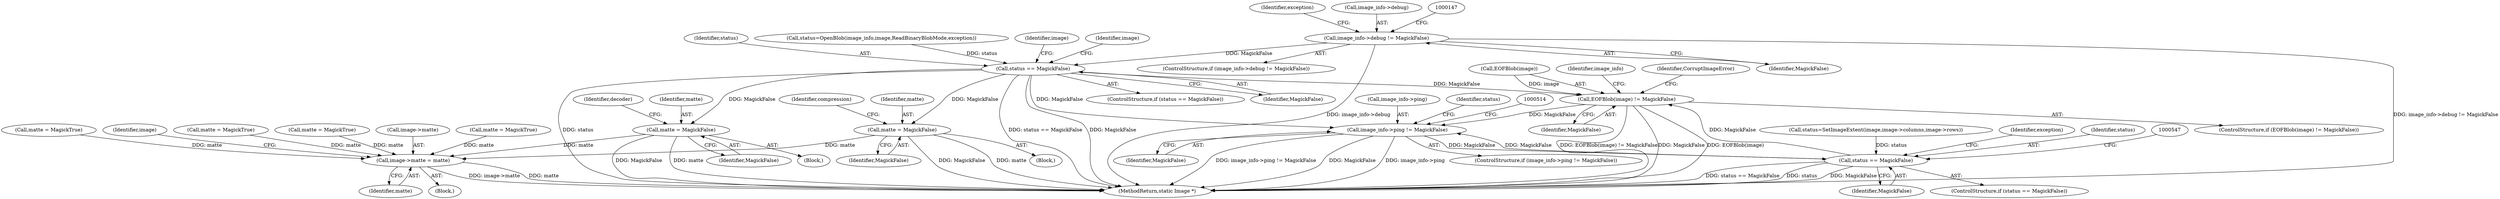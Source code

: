 digraph "0_ImageMagick_f5910e91b0778e03ded45b9022be8eb8f77942cd@pointer" {
"1000141" [label="(Call,image_info->debug != MagickFalse)"];
"1000179" [label="(Call,status == MagickFalse)"];
"1000294" [label="(Call,matte = MagickFalse)"];
"1000467" [label="(Call,image->matte = matte)"];
"1000319" [label="(Call,matte = MagickFalse)"];
"1000443" [label="(Call,EOFBlob(image) != MagickFalse)"];
"1000507" [label="(Call,image_info->ping != MagickFalse)"];
"1000531" [label="(Call,status == MagickFalse)"];
"1000444" [label="(Call,EOFBlob(image))"];
"1000318" [label="(Block,)"];
"1000451" [label="(Identifier,image_info)"];
"1000157" [label="(Identifier,exception)"];
"1000443" [label="(Call,EOFBlob(image) != MagickFalse)"];
"1000520" [label="(Call,status=SetImageExtent(image,image->columns,image->rows))"];
"1000343" [label="(Call,matte = MagickTrue)"];
"1000179" [label="(Call,status == MagickFalse)"];
"1000467" [label="(Call,image->matte = matte)"];
"1000294" [label="(Call,matte = MagickFalse)"];
"1000508" [label="(Call,image_info->ping)"];
"1000296" [label="(Identifier,MagickFalse)"];
"1000442" [label="(ControlStructure,if (EOFBlob(image) != MagickFalse))"];
"1000319" [label="(Call,matte = MagickFalse)"];
"1000178" [label="(ControlStructure,if (status == MagickFalse))"];
"1000145" [label="(Identifier,MagickFalse)"];
"1000506" [label="(ControlStructure,if (image_info->ping != MagickFalse))"];
"1000536" [label="(Identifier,exception)"];
"1000180" [label="(Identifier,status)"];
"1000140" [label="(ControlStructure,if (image_info->debug != MagickFalse))"];
"1000298" [label="(Identifier,decoder)"];
"1000171" [label="(Call,status=OpenBlob(image_info,image,ReadBinaryBlobMode,exception))"];
"1000194" [label="(Identifier,image)"];
"1000532" [label="(Identifier,status)"];
"1000474" [label="(Identifier,image)"];
"1000507" [label="(Call,image_info->ping != MagickFalse)"];
"1000323" [label="(Identifier,compression)"];
"1000261" [label="(Call,matte = MagickTrue)"];
"1000436" [label="(Block,)"];
"1000253" [label="(Call,matte = MagickTrue)"];
"1000531" [label="(Call,status == MagickFalse)"];
"1000533" [label="(Identifier,MagickFalse)"];
"1000181" [label="(Identifier,MagickFalse)"];
"1000448" [label="(Identifier,CorruptImageError)"];
"1000184" [label="(Identifier,image)"];
"1000142" [label="(Call,image_info->debug)"];
"1000471" [label="(Identifier,matte)"];
"1000468" [label="(Call,image->matte)"];
"1000321" [label="(Identifier,MagickFalse)"];
"1000320" [label="(Identifier,matte)"];
"1000141" [label="(Call,image_info->debug != MagickFalse)"];
"1000530" [label="(ControlStructure,if (status == MagickFalse))"];
"1000446" [label="(Identifier,MagickFalse)"];
"1000295" [label="(Identifier,matte)"];
"1000293" [label="(Block,)"];
"1000331" [label="(Call,matte = MagickTrue)"];
"1000570" [label="(MethodReturn,static Image *)"];
"1000521" [label="(Identifier,status)"];
"1000511" [label="(Identifier,MagickFalse)"];
"1000141" -> "1000140"  [label="AST: "];
"1000141" -> "1000145"  [label="CFG: "];
"1000142" -> "1000141"  [label="AST: "];
"1000145" -> "1000141"  [label="AST: "];
"1000147" -> "1000141"  [label="CFG: "];
"1000157" -> "1000141"  [label="CFG: "];
"1000141" -> "1000570"  [label="DDG: image_info->debug"];
"1000141" -> "1000570"  [label="DDG: image_info->debug != MagickFalse"];
"1000141" -> "1000179"  [label="DDG: MagickFalse"];
"1000179" -> "1000178"  [label="AST: "];
"1000179" -> "1000181"  [label="CFG: "];
"1000180" -> "1000179"  [label="AST: "];
"1000181" -> "1000179"  [label="AST: "];
"1000184" -> "1000179"  [label="CFG: "];
"1000194" -> "1000179"  [label="CFG: "];
"1000179" -> "1000570"  [label="DDG: status == MagickFalse"];
"1000179" -> "1000570"  [label="DDG: MagickFalse"];
"1000179" -> "1000570"  [label="DDG: status"];
"1000171" -> "1000179"  [label="DDG: status"];
"1000179" -> "1000294"  [label="DDG: MagickFalse"];
"1000179" -> "1000319"  [label="DDG: MagickFalse"];
"1000179" -> "1000443"  [label="DDG: MagickFalse"];
"1000179" -> "1000507"  [label="DDG: MagickFalse"];
"1000294" -> "1000293"  [label="AST: "];
"1000294" -> "1000296"  [label="CFG: "];
"1000295" -> "1000294"  [label="AST: "];
"1000296" -> "1000294"  [label="AST: "];
"1000298" -> "1000294"  [label="CFG: "];
"1000294" -> "1000570"  [label="DDG: MagickFalse"];
"1000294" -> "1000570"  [label="DDG: matte"];
"1000294" -> "1000467"  [label="DDG: matte"];
"1000467" -> "1000436"  [label="AST: "];
"1000467" -> "1000471"  [label="CFG: "];
"1000468" -> "1000467"  [label="AST: "];
"1000471" -> "1000467"  [label="AST: "];
"1000474" -> "1000467"  [label="CFG: "];
"1000467" -> "1000570"  [label="DDG: image->matte"];
"1000467" -> "1000570"  [label="DDG: matte"];
"1000343" -> "1000467"  [label="DDG: matte"];
"1000253" -> "1000467"  [label="DDG: matte"];
"1000331" -> "1000467"  [label="DDG: matte"];
"1000261" -> "1000467"  [label="DDG: matte"];
"1000319" -> "1000467"  [label="DDG: matte"];
"1000319" -> "1000318"  [label="AST: "];
"1000319" -> "1000321"  [label="CFG: "];
"1000320" -> "1000319"  [label="AST: "];
"1000321" -> "1000319"  [label="AST: "];
"1000323" -> "1000319"  [label="CFG: "];
"1000319" -> "1000570"  [label="DDG: MagickFalse"];
"1000319" -> "1000570"  [label="DDG: matte"];
"1000443" -> "1000442"  [label="AST: "];
"1000443" -> "1000446"  [label="CFG: "];
"1000444" -> "1000443"  [label="AST: "];
"1000446" -> "1000443"  [label="AST: "];
"1000448" -> "1000443"  [label="CFG: "];
"1000451" -> "1000443"  [label="CFG: "];
"1000443" -> "1000570"  [label="DDG: EOFBlob(image) != MagickFalse"];
"1000443" -> "1000570"  [label="DDG: MagickFalse"];
"1000443" -> "1000570"  [label="DDG: EOFBlob(image)"];
"1000444" -> "1000443"  [label="DDG: image"];
"1000531" -> "1000443"  [label="DDG: MagickFalse"];
"1000443" -> "1000507"  [label="DDG: MagickFalse"];
"1000507" -> "1000506"  [label="AST: "];
"1000507" -> "1000511"  [label="CFG: "];
"1000508" -> "1000507"  [label="AST: "];
"1000511" -> "1000507"  [label="AST: "];
"1000514" -> "1000507"  [label="CFG: "];
"1000521" -> "1000507"  [label="CFG: "];
"1000507" -> "1000570"  [label="DDG: image_info->ping != MagickFalse"];
"1000507" -> "1000570"  [label="DDG: MagickFalse"];
"1000507" -> "1000570"  [label="DDG: image_info->ping"];
"1000531" -> "1000507"  [label="DDG: MagickFalse"];
"1000507" -> "1000531"  [label="DDG: MagickFalse"];
"1000531" -> "1000530"  [label="AST: "];
"1000531" -> "1000533"  [label="CFG: "];
"1000532" -> "1000531"  [label="AST: "];
"1000533" -> "1000531"  [label="AST: "];
"1000536" -> "1000531"  [label="CFG: "];
"1000547" -> "1000531"  [label="CFG: "];
"1000531" -> "1000570"  [label="DDG: MagickFalse"];
"1000531" -> "1000570"  [label="DDG: status == MagickFalse"];
"1000531" -> "1000570"  [label="DDG: status"];
"1000520" -> "1000531"  [label="DDG: status"];
}
